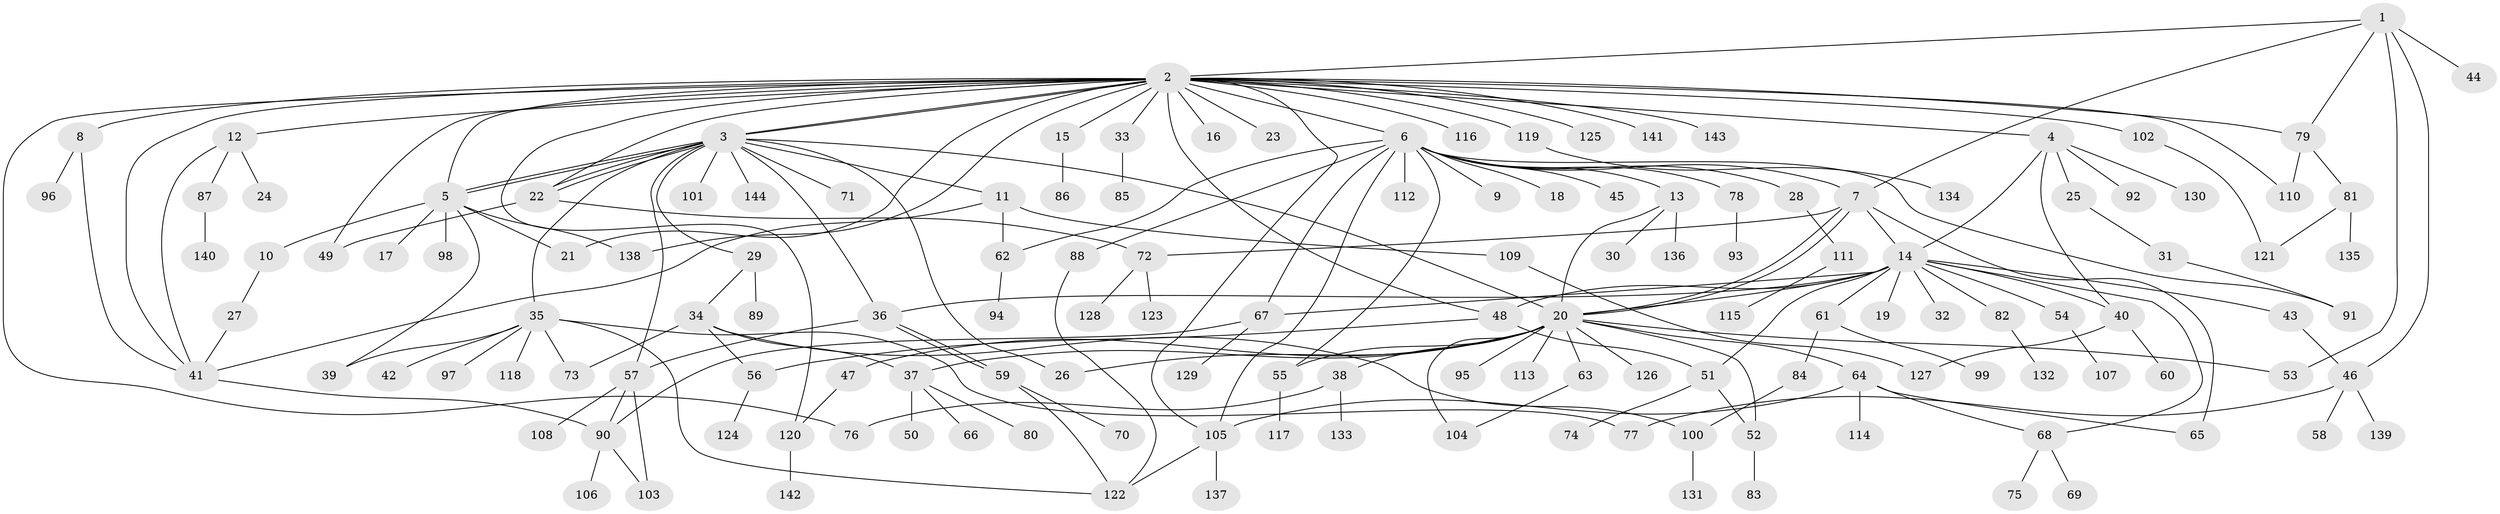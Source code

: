 // coarse degree distribution, {5: 0.0660377358490566, 35: 0.009433962264150943, 6: 0.02830188679245283, 15: 0.009433962264150943, 19: 0.009433962264150943, 1: 0.49056603773584906, 2: 0.22641509433962265, 4: 0.08490566037735849, 3: 0.05660377358490566, 16: 0.009433962264150943, 8: 0.009433962264150943}
// Generated by graph-tools (version 1.1) at 2025/23/03/03/25 07:23:53]
// undirected, 144 vertices, 199 edges
graph export_dot {
graph [start="1"]
  node [color=gray90,style=filled];
  1;
  2;
  3;
  4;
  5;
  6;
  7;
  8;
  9;
  10;
  11;
  12;
  13;
  14;
  15;
  16;
  17;
  18;
  19;
  20;
  21;
  22;
  23;
  24;
  25;
  26;
  27;
  28;
  29;
  30;
  31;
  32;
  33;
  34;
  35;
  36;
  37;
  38;
  39;
  40;
  41;
  42;
  43;
  44;
  45;
  46;
  47;
  48;
  49;
  50;
  51;
  52;
  53;
  54;
  55;
  56;
  57;
  58;
  59;
  60;
  61;
  62;
  63;
  64;
  65;
  66;
  67;
  68;
  69;
  70;
  71;
  72;
  73;
  74;
  75;
  76;
  77;
  78;
  79;
  80;
  81;
  82;
  83;
  84;
  85;
  86;
  87;
  88;
  89;
  90;
  91;
  92;
  93;
  94;
  95;
  96;
  97;
  98;
  99;
  100;
  101;
  102;
  103;
  104;
  105;
  106;
  107;
  108;
  109;
  110;
  111;
  112;
  113;
  114;
  115;
  116;
  117;
  118;
  119;
  120;
  121;
  122;
  123;
  124;
  125;
  126;
  127;
  128;
  129;
  130;
  131;
  132;
  133;
  134;
  135;
  136;
  137;
  138;
  139;
  140;
  141;
  142;
  143;
  144;
  1 -- 2;
  1 -- 7;
  1 -- 44;
  1 -- 46;
  1 -- 53;
  1 -- 79;
  2 -- 3;
  2 -- 3;
  2 -- 4;
  2 -- 5;
  2 -- 6;
  2 -- 8;
  2 -- 12;
  2 -- 15;
  2 -- 16;
  2 -- 21;
  2 -- 22;
  2 -- 23;
  2 -- 33;
  2 -- 41;
  2 -- 48;
  2 -- 49;
  2 -- 76;
  2 -- 79;
  2 -- 102;
  2 -- 105;
  2 -- 110;
  2 -- 116;
  2 -- 119;
  2 -- 120;
  2 -- 125;
  2 -- 138;
  2 -- 141;
  2 -- 143;
  3 -- 5;
  3 -- 5;
  3 -- 11;
  3 -- 20;
  3 -- 22;
  3 -- 22;
  3 -- 26;
  3 -- 29;
  3 -- 35;
  3 -- 36;
  3 -- 57;
  3 -- 71;
  3 -- 101;
  3 -- 144;
  4 -- 14;
  4 -- 25;
  4 -- 40;
  4 -- 92;
  4 -- 130;
  5 -- 10;
  5 -- 17;
  5 -- 21;
  5 -- 39;
  5 -- 98;
  5 -- 138;
  6 -- 7;
  6 -- 9;
  6 -- 13;
  6 -- 18;
  6 -- 28;
  6 -- 45;
  6 -- 55;
  6 -- 62;
  6 -- 67;
  6 -- 78;
  6 -- 88;
  6 -- 91;
  6 -- 105;
  6 -- 112;
  7 -- 14;
  7 -- 20;
  7 -- 20;
  7 -- 65;
  7 -- 72;
  8 -- 41;
  8 -- 96;
  10 -- 27;
  11 -- 41;
  11 -- 62;
  11 -- 109;
  12 -- 24;
  12 -- 41;
  12 -- 87;
  13 -- 20;
  13 -- 30;
  13 -- 136;
  14 -- 19;
  14 -- 20;
  14 -- 32;
  14 -- 36;
  14 -- 40;
  14 -- 43;
  14 -- 48;
  14 -- 51;
  14 -- 54;
  14 -- 61;
  14 -- 67;
  14 -- 68;
  14 -- 82;
  15 -- 86;
  20 -- 26;
  20 -- 37;
  20 -- 38;
  20 -- 47;
  20 -- 52;
  20 -- 53;
  20 -- 55;
  20 -- 63;
  20 -- 64;
  20 -- 95;
  20 -- 104;
  20 -- 113;
  20 -- 126;
  22 -- 49;
  22 -- 72;
  25 -- 31;
  27 -- 41;
  28 -- 111;
  29 -- 34;
  29 -- 89;
  31 -- 91;
  33 -- 85;
  34 -- 37;
  34 -- 56;
  34 -- 73;
  34 -- 100;
  35 -- 39;
  35 -- 42;
  35 -- 73;
  35 -- 77;
  35 -- 97;
  35 -- 118;
  35 -- 122;
  36 -- 57;
  36 -- 59;
  36 -- 59;
  37 -- 50;
  37 -- 66;
  37 -- 80;
  38 -- 76;
  38 -- 133;
  40 -- 60;
  40 -- 127;
  41 -- 90;
  43 -- 46;
  46 -- 58;
  46 -- 77;
  46 -- 139;
  47 -- 120;
  48 -- 51;
  48 -- 56;
  51 -- 52;
  51 -- 74;
  52 -- 83;
  54 -- 107;
  55 -- 117;
  56 -- 124;
  57 -- 90;
  57 -- 103;
  57 -- 108;
  59 -- 70;
  59 -- 122;
  61 -- 84;
  61 -- 99;
  62 -- 94;
  63 -- 104;
  64 -- 65;
  64 -- 68;
  64 -- 105;
  64 -- 114;
  67 -- 90;
  67 -- 129;
  68 -- 69;
  68 -- 75;
  72 -- 123;
  72 -- 128;
  78 -- 93;
  79 -- 81;
  79 -- 110;
  81 -- 121;
  81 -- 135;
  82 -- 132;
  84 -- 100;
  87 -- 140;
  88 -- 122;
  90 -- 103;
  90 -- 106;
  100 -- 131;
  102 -- 121;
  105 -- 122;
  105 -- 137;
  109 -- 127;
  111 -- 115;
  119 -- 134;
  120 -- 142;
}
